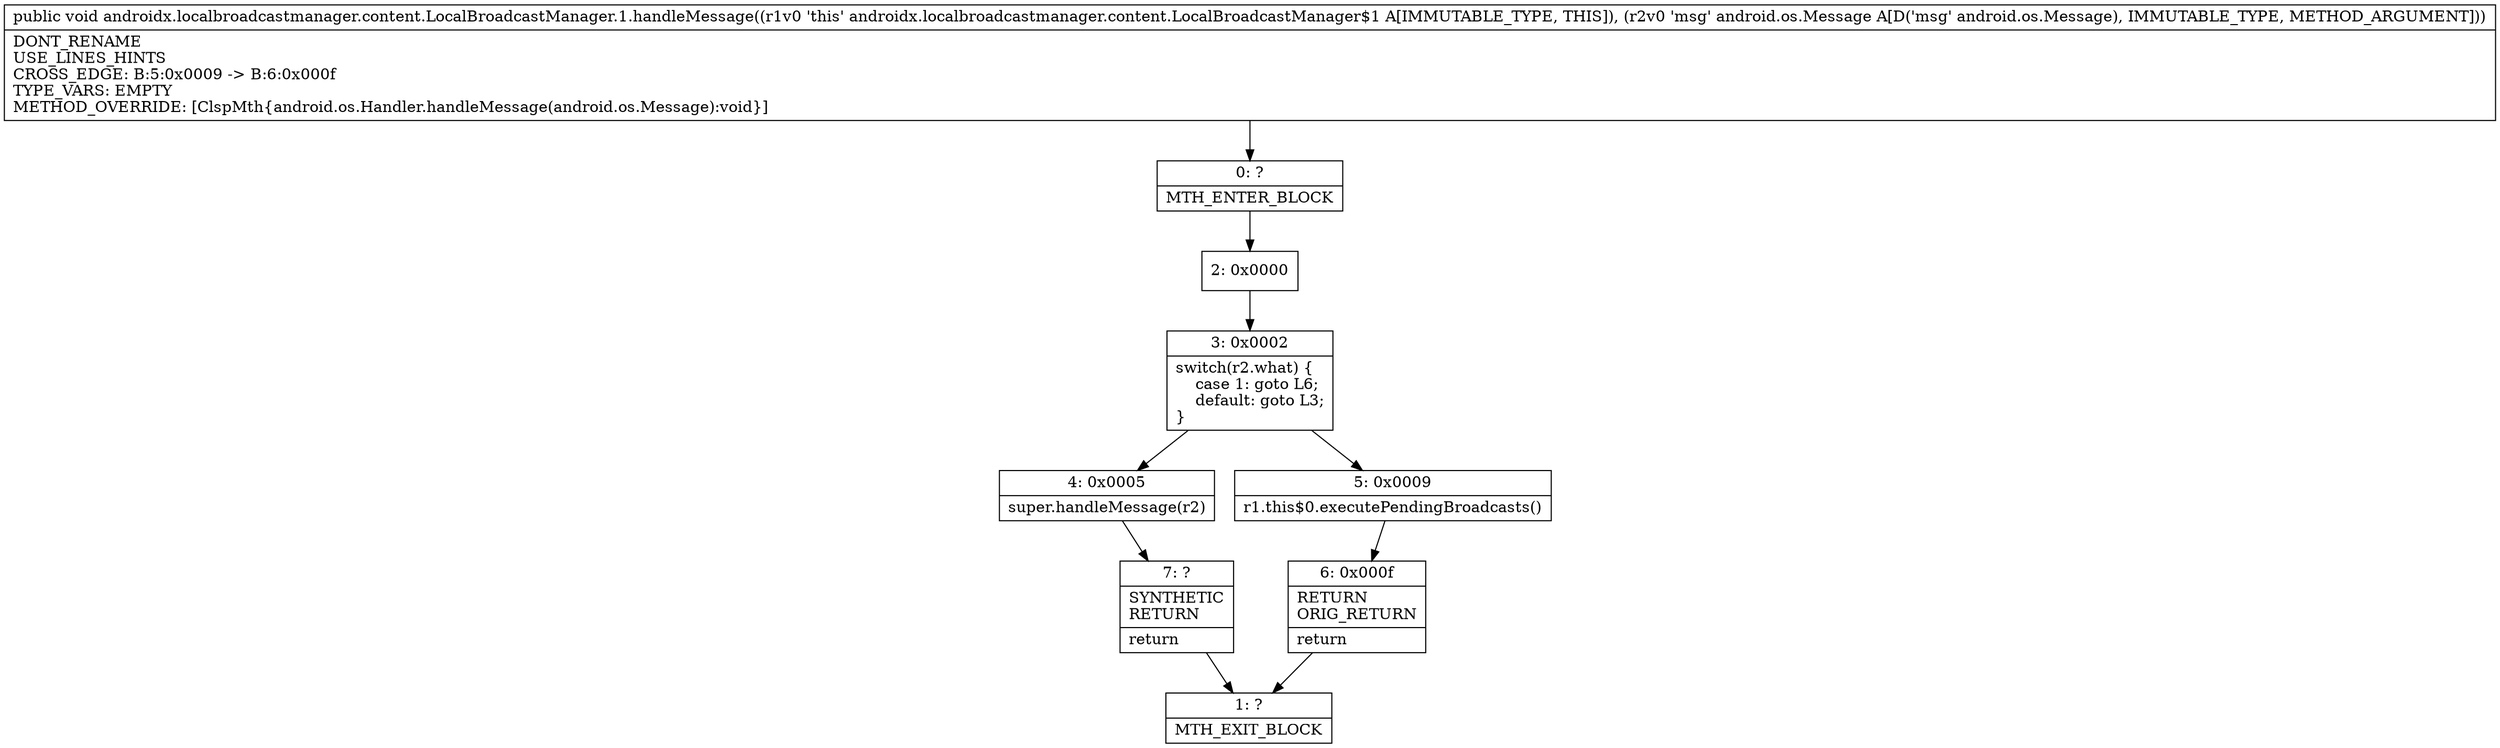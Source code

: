 digraph "CFG forandroidx.localbroadcastmanager.content.LocalBroadcastManager.1.handleMessage(Landroid\/os\/Message;)V" {
Node_0 [shape=record,label="{0\:\ ?|MTH_ENTER_BLOCK\l}"];
Node_2 [shape=record,label="{2\:\ 0x0000}"];
Node_3 [shape=record,label="{3\:\ 0x0002|switch(r2.what) \{\l    case 1: goto L6;\l    default: goto L3;\l\}\l}"];
Node_4 [shape=record,label="{4\:\ 0x0005|super.handleMessage(r2)\l}"];
Node_7 [shape=record,label="{7\:\ ?|SYNTHETIC\lRETURN\l|return\l}"];
Node_1 [shape=record,label="{1\:\ ?|MTH_EXIT_BLOCK\l}"];
Node_5 [shape=record,label="{5\:\ 0x0009|r1.this$0.executePendingBroadcasts()\l}"];
Node_6 [shape=record,label="{6\:\ 0x000f|RETURN\lORIG_RETURN\l|return\l}"];
MethodNode[shape=record,label="{public void androidx.localbroadcastmanager.content.LocalBroadcastManager.1.handleMessage((r1v0 'this' androidx.localbroadcastmanager.content.LocalBroadcastManager$1 A[IMMUTABLE_TYPE, THIS]), (r2v0 'msg' android.os.Message A[D('msg' android.os.Message), IMMUTABLE_TYPE, METHOD_ARGUMENT]))  | DONT_RENAME\lUSE_LINES_HINTS\lCROSS_EDGE: B:5:0x0009 \-\> B:6:0x000f\lTYPE_VARS: EMPTY\lMETHOD_OVERRIDE: [ClspMth\{android.os.Handler.handleMessage(android.os.Message):void\}]\l}"];
MethodNode -> Node_0;Node_0 -> Node_2;
Node_2 -> Node_3;
Node_3 -> Node_4;
Node_3 -> Node_5;
Node_4 -> Node_7;
Node_7 -> Node_1;
Node_5 -> Node_6;
Node_6 -> Node_1;
}

